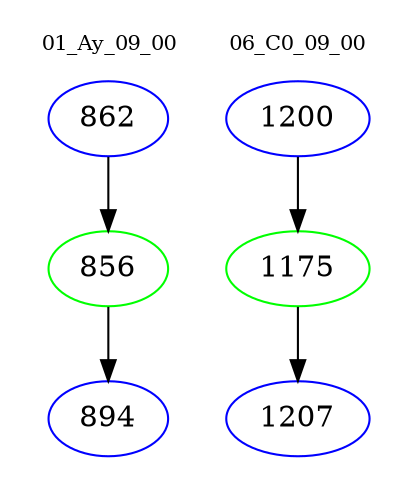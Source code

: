digraph{
subgraph cluster_0 {
color = white
label = "01_Ay_09_00";
fontsize=10;
T0_862 [label="862", color="blue"]
T0_862 -> T0_856 [color="black"]
T0_856 [label="856", color="green"]
T0_856 -> T0_894 [color="black"]
T0_894 [label="894", color="blue"]
}
subgraph cluster_1 {
color = white
label = "06_C0_09_00";
fontsize=10;
T1_1200 [label="1200", color="blue"]
T1_1200 -> T1_1175 [color="black"]
T1_1175 [label="1175", color="green"]
T1_1175 -> T1_1207 [color="black"]
T1_1207 [label="1207", color="blue"]
}
}
